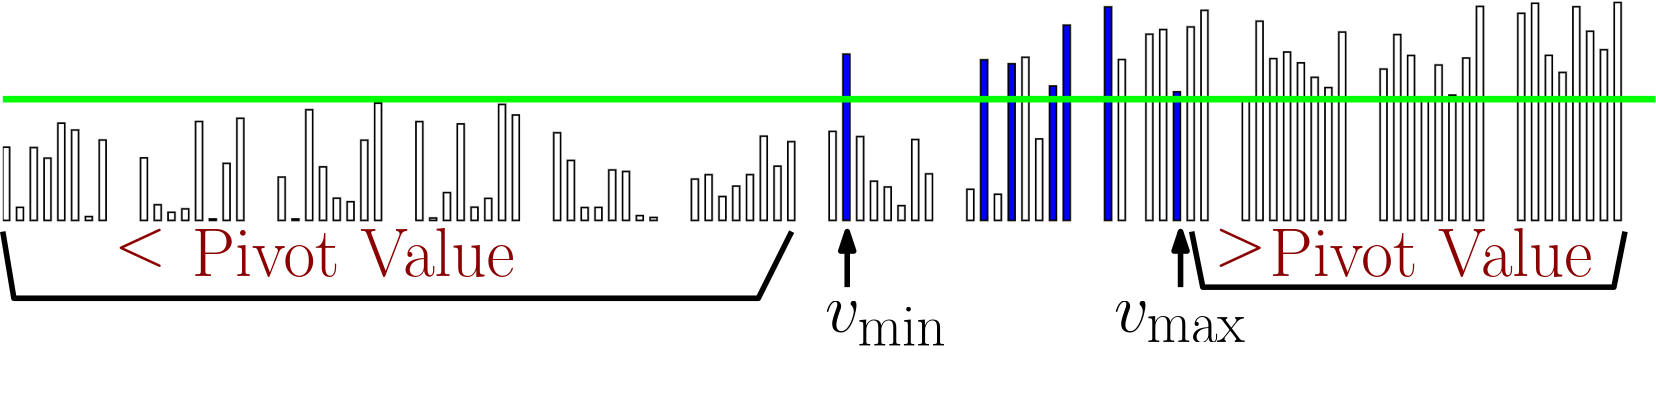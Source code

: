 <?xml version="1.0"?>
<!DOCTYPE ipe SYSTEM "ipe.dtd">
<ipe version="70212" creator="Ipe 7.2.12">
<info created="D:20191006115819" modified="D:20191006115819"/>
<bitmap id="1" width="2000" height="500" BitsPerComponent="8" ColorSpace="DeviceRGB" Filter="FlateDecode" length="13872" encoding="base64">
eNrt3U/offte1/ETVpPEwgQr4kKXIix0dO+gMkiCmkTR4IBWKESgFDQQgmY5CwIHQaEQgWIp
/AZRNCkIg6wG946UkghucIlIMCmxSSKtvvrlHPqx1977u/Z3fz7r9f68Hw/W6N7Ox/Vbf977
s57dc862AQAAAAAAAAAAAADQyP+9xyUCAAAAAGjrf9/jEn3uk5s+fPjgEgEAAAAAtKUhH71W
v2mPawUAAAAA0NxrQ/5tezTk3Wt1+Z9/+umnrhUAAAAAQHMasmsFAAAAAHCif35PlT+Ihuxa
AQAAAO/0V+5xiQBueE2s17z8t1X+IJkN+Q/fdNZZ6e0AAADArmVKEcCJU/TP7NHbn3VWaf8W
V70dAAAA2PVZb/8He4feDvCmKXqZWF/+E739WWf1Hy4knFXatQIAAABO91lv//DJJ9vHxwe9
HeCNU1Rvd1ab3g4AAADt6e1D/dBNmgwsM0X1dme16e0AAADQnt4+VOY/eRh4+hTV253VprcD
AABAe3r7UK9N5vJ/2a7JwGJTVG93VpveDgAAAO3p7UNpMtBkiurtzspsBwAAAPT2oTQZaDJF
03r7y//dP3jd7lkp22Y7AAAA8E56+1CaDDSZooG9/ca/PEJvN9sBAACAEfT2oTQZaDJFM3v7
yzn8p4/dOCtl22wHAAAA3klvH0qTgSZTNLa3v/2slG2zHQAAAHgnvX0oTQaaTFG9vdUUNdsB
AACAXXr7UJoMNJmienurKWq2AwAAALv09qE0GWgyRfX2VlPUbAcAAAB26e1DaTLQZIrq7a2m
qNkOAAAA7NLbh9JkoMkU1dtbTVGzHQAAANiltw+1RpN5Oc9/eJMbjSmqt7eaono7AAAAsEtv
H2qZ3v7JTW40pqje3mqK6u0AAADALr19qJV6+8s5/+ULejvo7Q2nqN4OAAAA7NLbh1qst7/9
Dwjdpqje3mqK6u0AAADALr19KL0dmkxRvb3VFNXbAQAA4HQ/eM8pZ6W3D6W3w/L09oZTVG8H
AACA031Wtved22T09kH0dmgy2/X2VlNUbwcAAIDTfVa2f3jv0NsL+JF7Lv8SvR2azHa9fRBn
BQAAAOzKLNt6+/FrdeDvUNDboclk0NsHcVYAAADALr19jTv4A3v0dmg+GfT2QZwVAAAAsEtv
H+qn73nWtVqgXx2lt8NzJ0PmWSnb1c8KAAAAWtHbh/rkpqfUD7397X9A6Dbb9fahs91ZAQAA
ALuf4Xr7IK/147v26O3vpLfDcydD5lmtUbZ/5p5TzgoAAAB4Or19qAn1Q29/+x+wrX9/j0u0
6mzX20Nm++sf8IYqvzgAAADAbXr7UHr7OHr70Ws1uvURONv19pDZ/voH/M49ejsAAACsRG8f
Sm8fR28/eq3+yB7Xau3ZrreHzPY580pvBwAAgNPp7W/3A/dc/iV6+zh6e8Nr9dV73Ov3TIbM
s9Lbx50VAAAA8HR6+/Gz2ndWKdLb3/4HbGuZa/XAO9h8tuvtg+jtAAAAwC69/ehZ/cgevX0+
vb3htXp9RL+0R29//2TIPCu9fdxZAQAAAE+ntx89q7RSpLe//Q/Y1mK9Pa0hu1YN55XeDgAA
AOzS24+eld4eQm9veK309urXSm8f+g7q7QAAAHA6vf3oWentIfT2htdKb69+rfT2oe+g3g4A
AACn09uPnpXeHkJvb3it9Pbq10pvH/oO6u0AAABwOr396Fnp7SH09obXSm+vfq309qHvoN4O
AAAAp9Pbj56V3h5Cb294rfT26tdKbx/6DurtAAAAcDq9/ehZ6e0h9PaG10pvr36t9Pah76De
DgAAAKfT24+eld4eQm9veK309urXSm8f+g7q7QAAAHA6vf3oWentIfT2htdKb69+rfT2oe+g
3g4AAACn09uPnpXeHkJvb3it9Pbq10pvH/oO6u0AAABwOr396Fnp7SH09obXSm+vfq309qHv
oN4OAAAAp9Pbj56V3h5Cb294rfT26tdKbx/6DurtAAAAcDq9/ehZ6e0h9PaG10pvr36t9Pah
76DeDgAAAKfT24+eld4eQm9veK309urXSm8f+g7q7QAAAHA6vf3oWentIfT2htdKb69+rfT2
oe+g3g4AAACn09uPnpXeHkJvb3it9Pbq10pvH/oO6u0AAABwOr396Fnp7SH09obXSm+vfq30
9kNL/bHrFp7tAAAAUJrefvSs9PYQenvDa6W3V79WevvRpa7R2wEAACCT3n70rPT2EHMa8i/d
41qFv4PNZ7vePsi03v7yF/7bjy0/2wEAAKA0vf3oWentIWb+85Cvca3y38Hms11vH2Rmb+82
2wEAAKA0vf3oWentIWb29m/e41qVeAebz3a9fRC9HQAA6Ozl++Jv3uQS0ZnefvSs9Pac2T6t
t7tWUfNKb697rfT2qKUAAADe0xlucInoTG8/elZ6e9Rs19tzrlXmO9h8tjfs7b92zymTQW8H
AABW8llvf/nW+NsXh95Od3r70bPS26Nmu96ec60y38Fvv2nhAtm2t8/5X1no7QAAQGf/X2/f
Lg69ne709qNnpbdHzXa9PedaJb+D1f+Nt3Ou1RpT9HWpb9ijt9vzAAAAT+wMejun+557Tjkr
vf3oWentUbNdb8+5Vsnv4M9dWL5ANu/taZNBbwcAAFaitxPis4a8T9muclZ6e9RsP/QH/MV7
XKsSU7Tn0/6lm55yrda4g3p79acdAACo0hn0dk73+sH7k3uU7UJnpbdHzfYH/oCH/v+89PbA
Kdr2aT/0zyTX24c+7Xo7AADQmd7e0PfdU6UzTDurBXr777hp4bKttx/9A37LHteqBE/7Vy/o
7ac87Xo7AADQmd7eUPI/uUVvH3RWE/6tiHp74GzXrwZdq+TZ7g4OetrXuIN6e/WnHQAAqPKV
qre38lmt/bG9Q2/fvVaL9Pb/eWH5sq1Avv8P6FrVmu3u4KCnfY07qLdXf9oBAIAqX6l6eyvL
/NO/m1+rB3r70M6gtwfOdv1q0LVKnu3u4KCnfY07qLdXf9oBAIAqX6l6eyt6+xrXSm+ve1bT
Zntav3r5T77ppirXKnm2e9oHPe1r3EG9vfrTDgAAVPlK1dtbmdCQX56rb7upVv3Q299+Vnp7
1GwP7O23/1UCVa5V8mz3tA962te4g3p79acdAACo8pWqt7cyp7cfrWp6+9Cz0tujzmrabM/s
7S//7S9f0NtXfdp/8p4qT/sad1Bvrz7bAQCAfHp7QxN7+8v/oZ+/OPT2E85Kb486q2mzPba3
v32pzGuVPNsz38FrnviLo7fnvIN6OwAA0Jne3tDc3v7W50pvH3pWenvUWU2b7Xr7oGuVPNsz
38Hv2aO3r/oO6u0AAEBnentDenvUtZpzVnp71FlNm+16+6BrlTzbF3gHM5/2Ne6g3l59tgMA
APn09ob09qhrNees9Paos5o22/X2Qdcqebbr7YMe0TXuoN5efbYDAAD59PaG9PaoazXnrPT2
qLOaNtv19kHXas5Z/Z2bFn4HM5/2abNdbw9ZCgAA4D1fqXp7K3p71LWac1Z6e9RZTZvtevug
azXx1/mqhd/BzKd92mzX20OWAgAAeN8Xvd7eiN4eda3mnJXeHnVW02a73j7oWs08q79xQW8/
5RGdNtv19pClAAAA3vOVqre3ordHXas5Z6W3R53VtNmutw+6Vm3v4Jx3MPNaTZvtenvdpx0A
AGDT21vS26Ou1Zyz0tujzmrabNfbB12rtndwzjuYea2mzfa0d/DH76k+ZPR2AABgxBe93t6K
3h51reacld4edVbTZrvePuhatb2Dc97BzGs1bbZn5uhrFhgyejsAADDii15vb0Vvj7pWc85K
b486q2mzXW8fdK3a3sE572DmtZo22zNz9Pfu0dsBAACufaXq7a3o7VHXas5Z6e1RZzVttuvt
g65V2zs45x3MvFbTZnuVHL38UgAAAO/5StXbW9Hbo67VnLPS26POatps19sHXau2d3DOO5h5
rabNdpG87tMOAACw6e0t6e1R12rOWentUWc1bbbr7YOuVds7OOcdzLxW02a7SF73aQcAANj0
9pb09qhrNees9Paos5o22xdIYX/3nlOuVds7OOcdzLxW02a7SF73aQcAANj09pb09qhrNees
9Paos5o225dJYdecVWvb3sE572DmtZo220Xyuk87AADApre3pLdHXas5Z6W3R53VtNm+TAr7
63v09lXfwcxrNW22i+R1n3YAAIBNb29Jb4+6VnPOSm+POqtps71nVZtwrdrewTnvYOa1mjbb
RfK6TzsAAMCmt7ekt0ddqzlnpbdHndW02a63D7pWbe/gnHcw81pNm+0ied2nHQAAYNPbW9Lb
o67VnLPS26POatps19sHXau2d3DOO5h5rabNdpG87tMOAACw6e0t6e1R12rOWentUWc1bbbr
7YOuVds7OOcdzLxW02a7SF73aQcAANj09pb09qhrNees9Paos5o22/X2Qdeq7R2c8w5mXqtp
s10kr/u0AwAAbHp7S3p71LWac1Z6e9RZTZvtevuga9X2Ds55BzOv1bTZLpLXfdoBAAA2vb0l
vT3qWs05K7096qymzXa9fdC1ansH57yDmddq2mwXyes+7QAAAJve3pLeHnWt5pyV3h51VtNm
u94+6Fq1vYNz3sHMazVttovkdZ92AACATW9vqW1vf1nq99x0yrWacwf19qizmjbb9fZB16rt
HZzzDmZeq2mzXSSv+7QDAABsentLnXv7Jzedcq3m3EG9Peqsps32nlXt/9zz/rNqewfnvIOZ
12rabBfJ6z7tAAAAm97eUvve/vJ/6L9dHHr7c85Kb4+a7Z2r2jVPOau2d3DOO5h5rabNdpG8
7tMOAACw6e0t6e1Hz0pvf/tZ6e1Rs71zVfute/T2Eu9g5rWaNttF8rpPOwAAwKa3t6S36+0j
OoPeHjjbVbVBS7W9g3PewcxrNW22ewfrPu0AAACb3t6S3q63j+gMenvgbFfVBi3V9g7OeQcz
r9W02e4drPu0AwAAbHp7S3q73j6iM+jtgbNdVRu0VNs7OOcdzLxW02a7d7Du0w4AALDp7S3p
7Xr7iM4wJ6R84aZTzip5tqtqg5ZqewfnTIbMazVttnsH6z7tAAAAm97ekt6ut4/oDNNCyg2n
nFXybFfVBi3V9g7OmQyZ12rabPcO1n3aAQAANr29Jb1dbx/RGSb29pf/9usXhyYz9rJbyh2c
Nhkyr9W02e4drPu0AwAAbHp7S3q73j6iM8zt7QOfK73dUneXansH50yGzGs1bbZ7B+s+7QAA
AJve3pLerreP6Ax6e+BsV9UGLdX2Ds6ZDL/7prMehmmz3TtY92kHAADY9PaW9Ha9fURn0NsD
Z7uqNmiptndw5mS4Rm/3Di4223d+0BwOh8PhcDgcDofD4XA4HA6Hw+FwOBwOh8PhcDgcDofD
4XA4HA6Hw+FwOBwOh8PhcDgcDofD4XA4HA6Hw+FwOBwOh8PhcDgcDofD4XA4HA6Hw+FwOBwO
h8PhcDgcDofD4XA4HA6Hw+FwOBwOh8PhcDgcDofD4XA4HA6Hw+FwOBwOh8PhcDgcDofD4XA4
HA6Hw+FwOBwOh8PhcDgcDofD4XA4HI2PDYBHfXLThw8fXCIATvHyG/Qbv0Wf7n0D/DqXaD2f
fvrp6wbk4o7/+sPw8t+e8ly9ntXlpuh1qXPPaui1mnMHj172h8/q0B187GEY/VxNuFYPf02c
eNktdcqvs8ues9S02e6yhywFQL7X2f7795jtJXzvTe4gUJfe3pDerreP6Ax6+4SviRMvu6VO
+XV22XOWmjbbXfaQpQDIZ7avcQf9HQrAevT2hvR2vX3EXlRvj/qaUNWGLjXt19llz1lq2mx3
2UOWAiCf2b7GHfzxC+4gUJ3e3pDerreP2Ivq7VFfE6ra0KWm/Tq77DlLTZvtLnvIUgDkM9vd
QYBMentDervePmIno7dH7UVVtaFLTft1dtlzlpo22132kKUAyGe2u4MAmfT2hvR2vX3ETkZv
j9qLqmpDl5r26+yy5yw1bba77CFLAZDPbHcHATLp7Q3p7Xr7iJ2M3h61F1XVhi417dfZZc9Z
atpsd9lDlgKo4t/cs/Cf3Wx3BwEy6e0N6e16+4idjN4etRdV1YYuNe3X2WXPWWrabHfZQ5YC
qPZFf9XCf3az3R0EyP511tsb0dv19hE7Gb09ai+qqg1datqvs8ues9S02e6yhywFUOuL/o/v
0ds9Hu4gwIm/znp7K3q73j5iJ6O3R+1FVbWhS037dXbZc5aaNttd9pClAGp90aftZDJ3yLiD
ADN/nfX2VvR2vX3ETkZvj9qLqmpDl8r8dnYHhy41bba77CFLAdT6otfbzXZ3ECDt11lvb0Vv
19tH7GT09qi9qKo2dKnMb2d3cOhS02a7yx6yFECtL3q93Wx3BwHSfp319lb0dr19xE5Gb4/a
i6pqQ5fK/HZ2B4cuNW22u+whSwHU+qLX2812dxAg7ddZb29Fb9fbR+xk9PaovaiqNnSpzG9n
d3DoUtNmu8seshRArS96vd1s73AHX/6TP3STSwpE/Trr7a3o7Xr7iL2o3p62F1XVxi2V+e3s
Dg5datpsd9lDlgKo9UWvt5vtHe7gZ9+DV7mkQNSvs97eit6ut4/Yi+rtgXtRVW3QUpnfzu7g
0KWmzXaXPWQpgFpf9Hq72d7hDn7+tP/HC/oVEPjrrLe3orfr7SP2onp75l7UUiOWyvx2dgeH
LjVttrvsIUsB1Pqi19vN9g53sPPTDlT8ddbbW9Hb9fYRe1G9vfpe1FJR+3aXPW2pabPdZQ9Z
Cqj4jfMd15012zP3DMsw27vdQb0dqPXrrLd324vq7Xr70/eienv1vailovbtLnvaUtNmu8se
shRQ9htnn96+JLO92x3U24Fav856e8u9qN6ut+vterul9HZLDfnFSZ6iltJkYOFvnJfX+Wc/
du5sz9wzLMNs73YH9Xag1q+z3t5wL6q36+2b3q63W0pvt9SYX5zkKWopTQYW/sZJm+2Ze4Zl
mO3d7qDeDtT6ddbbG+5F9Xa9fdPb9XZL6e2WimkyLnvUUsDtefXbrys0RVf6otfbc2b7t9/k
F2e9fTvAtV9nvb3bDllv19ufvhfV26vvRS0VtW932dOWyixF7mD12Q7Fvyay/knpenvUTiZz
hzzzrK7xi7Pevh3g2q+z3t5yh6y36+16u95uKb3dUilNxmWPWopD8+q33OQSrfo18XLr/9fH
yk3Rlb7o9fa0ffvPXTj3rH7hnlW/cQBO/HXW2xvukPV2vX3T2/V2S+ntloppMi571FIc319d
5RKt+jWxwBRd6R3U2+vu22eeVdr/6l5vB1bfIevt7XbIervevunterul9HZLVS5F7mD12b7S
18TLlfzVC74m1v6a0NvT3sGonUzmDtlZfesevR1g0K+z3t5wh6y36+2b3q63W0pvt1TlUuQO
Vp/tK31NqB8Nvyb0du/g6fT2bmflFweo9eustzfcIevtevumt+vtltLbLVW5FLmD1Wf7Sl8T
6kfDrwm93Tt4OmW721n5xQFq/Trr7Q13yHq73r7p7Xq7pfR2S1UuRe5g9dm+0teE+tHwa0Jv
9w6eTtnudlZ+cYBav856e8Mdst6ut296u95uKb3dUpVLkTtYfbav9DWhfjT8mtDbvYOnU7a7
nZVfHKDWr7Pe3nCHrLfr7ZverrdbSm+3VOVS5A5Wn+0rfU2oHw2/JvR27+DplO1uZ+UXB6j1
66y3N9wh6+16+6a36+2W0tstVbkUuYPVZ/tKXxOHLvtfusdVLfE1obfXfQeXoWx3Oyu9Haj1
66y3N9wh6+16+6a36+2W0tstVbkUuYPVZ/tKXxMPXPZrFu6ii31N6O1138FlKNvdzkpvB2r9
OuvtDXfIervevunterul9HZLVS5F7mD12b7S18QDl/0n9ujthb4m9Pa67+AylO1uZ6W3A2f5
hpue0q9YY4est+vtm96ut1tKb7dU5VLkDlaf7WtY5h1k6Lxqe1aZ7+AylO1uZxW7b/+Jm/xq
wDK/ONfo7Wx6u94+Zn+lt1ffi1oqbd/uskctlVmK3MHqs71t69Pb1/ia0NvrvoOL1Y/q+3Zn
tca+/Qa/GrDML86vXXhiv2KNHbLerrdvervebim93VKVS5E7WH22t219evsaXxN6e913cLH6
UX3f7qyW2bdf/uu/VTVo+4ujt7fdIevtevumt+vtltLbLVW5FLmD1Wd729ant6/xNaG3130H
29YPZ9XwG8c7CJw4r/T2hjtkvV1v3/R2vd1SerulKpcid7D6bF+D3t72a0Jvr/sOtq0fzqrh
N453EJ7oX9/jF+c9/Yo1dsh6u96+6e16u6X0dktVLkXuYPXZ3rb16e1rfE3o7XXfwbb1w1k1
/MbxDsLTn/ae/7aCCf3qu+/xBJbYIevtevumt+vtltLbLVW5FLmD1Wd729ant6/xNaG3130H
29YPZ9XwG8c7CE9/2v/EHr84z+pX19ghV9kh6+16+6a36+2W0tstVbkUuYPVZ3vb1qe3r/E1
obfXfQfb1g9n1fAbxzsInvYT59UD/eqn9tghF9oh6+16+6a36+2W0tstVbkUuYPVZ3vbLy+9
fY2vCb1d/ShXP5xVw28c7yB42k+cV2lddI6v3LP2DnmB3v7Fm576d3Po7UGlSG+Xwja93R2c
vlRmKXIHq8/2tl9ec/5XFj94kxs3eV61PSv14+1+9J5V9+3OquG+HfzilKO3H71W1yz85bVM
bz96B/X2ofsrvb36XtRS1fft7mBU60ueopbKme1tv7wm/l2NHf99Xpnzqu1ZqR/Hv3EO/HNr
le1uZ6W3g1+cs+jtR6/Vl/fo7U/6xpnRRb92YcC/rUBvDypFersUtunt7mB860ueopbKme1t
v7ym9faXpX74gvpxyrxqe1bqx9E7+P179HZntdi+Hfzi3HD7b1GsNa869/aGX16L9fYJT7ve
HlWK9HYpbNPb3cH41pc8RS3Vate3zLxSPwK/JvT2VvVjjd/Bzp1Bb/cOQpWnPfOfRqK3V//F
mbaT0dv19k1v19stpbdbqnIpcgerz/a2X156+xpfE3p7q/qxxu9g586gt3sHocrT/rrU5d+i
WHFe6e2tvrz0dr19xNOut1ffi1qq+r7dHYxqfclT1FKtdn3LzCv1I/BrQm9vVT/W+B3s3Bn0
du8gVHnaV5pXenurLy+9XW8f8bTr7dX3opaqvm93B6NaX/IUtVSrXd8y80r9CPya0Ntb1Y81
fgc7dwa93TsIVZ52vb36TkZv19v1dr3dXtRSerul6pYid7D6bG/75aW3r/E1obe3qh9r/A52
7gx6u3cQqjztenv1nYzerrfr7Xq7vail9HZL1S1F7mD12d72y0tvX+NrQm9vVT/W+B3s3Bn0
du8gVHna9fbqOxm9XW/X2/V2e1FL6e2WqluK3MHqs/3FF657yln9vXuqzCv1I/BrQm9vVT/W
+B3s3Bn0du8gVHna9fbqOxm9XW/X2/V2e1FL6e2WqluK3MHqs/3zE9v1xF/na84q23r7Gl8T
enur+rHG72DnzqC3ewehytOut1ffyejterverrfbi1pKb7dU3VLkDlaf7a8n9vULT/91/mt7
9HZmzqu2Z6X1Rf0Odu4Mert3EKo87Xp79Z2M3q636+16u72opfR2S9UtRe5g9dn+emJpv86Z
80r9CPya0Ntb1Y81fgc7dwa93TsIVZ52vb36TkZv19v1dr3dXtRSerul6pYid7D6bN/09qSz
Iuq5WuastL6o38HOnUFv9w5Claddb6++k9Hb9Xa9XW+3F7WU3m6puqXIHaw+2ze9PemsiHqu
ljkrrS/qd7BzZ9DbvYNQ5WnX26vvZPR2vV1v19vtRS2lt1uqbilyB6vP9k1vTzorop6rZc5K
64v6HezcGfR27yBUedr19uo7Gb1db9fb9XZ7UUvp7ZaqW4rcweqzfdPbk86KqOdqmbPS+qJ+
Bzt3Br3dOwhVnna9vfpORm/X2/V2vd1e1FJ6u6XqliJ3sPps3/T2pLMi6rla5qy0vqjfwc6d
QW/3DkKVp11vr76T0dv1dr1db7cXtZTebqm6pcgdrD7bN7096ayIeq6WOSutL+p3sHNn0Nu9
g1Dladfbq+9k9Ha9XW/X2+1FLaW3W6puKXIHq8/2TW9POiuinqtlzkrri/od7NwZ9HbvIFR5
2vX26jsZvV1v19v1dntRS+ntlqpbitzB6rN909uTzoqo52qZs9L6on4HO3cGvd07CFWedr29
+k5Gb9fb9Xa93V7UUnq7peqWInew+mzf9PaksyLquVrmrLS+qN/Bzp1Bb/cOQpWnXW+vvpPR
2/V2vV1vtxe1lN5uqbqlyB2sPtu3yN7+fTdVeQdjZ/u33FTra0Jvb1U/1vgd7NwZ9HbvIFR5
2vX26jsZvV1v19v1dntRS+ntlqpbitzB6rN9i+ztn9yktz9jh3xVra8Jvb1V/Vjjd7BzZ9Db
vYNQ5WnX26vvZPR2vV1v19vtRS2lt1uqbilyB6vP9i24t//YhVrvYPhs/8ULevuqZ6X1Rf0O
du4Mert3EKo87Xp79Z2M3q636+16u72opfR2S9UtRe5g9dm+Bff26u+gJpM2r9qelecqal51
7gx6e9q+/TuuW3he4Ren27zS26O+vObsZPR2vX3T2/V2S+ntlqpcitzB6rN909uHvYN6e9q8
antWnquoedW5M+jtgfv2a/R2mv/i6O3VdzJ6u96ut+vt9qKW0tstVbcUuYPVZ/umtw97B/X2
tHnV9qw8V1HzqnNn0Nsz9+0/+7Hl5xV+cbrNK7096strzk5Gb9fbN71db7eU3m6pyqXIHaw+
2ze9fdg7qLenzasHrtU/umnhr1TPVbd9u7Oyb+8zr/CL021e6e1RX15zdjJ6u96+6e16u6X0
dkvF7GRc9qilZo73NX6d9fa6ZzXnuXr0a+Iq/cpztSnbXfuV3g5r/+Lo7dUng96ut+vteru9
qKX0dkuF7GRc9qilZo73NX6d9fa6ZzXnuXr4Wv3FC/qV52qxfbuzsm/vM6/wi9NtXuntUV9e
c3Yyervevunterul9HZLxexkXPaopWaO9zV+nfX2umc157nSrzxXCfOqc2fQ26vv26HPL47e
Xn0y6O16u96ut9uLWkpvt1TITsZlj1pq5nhf49dZb697VnOeK/0q6rn6+j2r/g527gx6e/V9
OxT9xXn5f/yt1y3fZPT2qC+vOTsZvV1v3/R2vd1SerulYnYyLnvUUjPH+xq/znp73bOa81zp
V4F7hmsW/h3s3Bn09ur7dujzi6O3V58Merverrfr7failtLbLRWyk3HZo5aaOd7X+HXW2+ue
1ZznSr8K3DN8YY/evmpn0Nur79uh9C/Oy1/4Cx9r0mT09qgvrzk7Gb1db9/0dr3dUnq7pWJ2
Mi571FIzx/sav856e92zmvNc6VdaX8K86twZ9HbvIKz6lZo8r/T2qC+vOTsZvV1v3/R2vd1S
erulOnUGSwXu+vT2Qe+g3p42r/QrrS9hXnXuDHq7d/Cun7pnoz29Pa1fZdLb9Xa9XW+3F7WU
3m6pPp3BUoG7Pr190Duot6fNq7b9SuuLmledO4Pe7h18c2fI+jc70PAXR2+vvpPR2/V2vV1v
txe1lN5uqT6dwVKBuz69fdA7qLenzau2/Urri5pXnTuD3u4dfOM7+N17rp3VD920cFVrS29P
61eZ9Ha9XW/X2+1FLaW3W6pPZ7BU4K5Pbx/0DurtafOqbb/S+qLmVefOoLd7B8e9g9fo7X5x
NBm9PerLa84U1dv19k1v19stpbdbqlNnsFTgrk9vH/QO6u1p86ptv9L6ouZV586gt3sHx72D
f+vC8lWtLb09rV9l0tv1dr1db7cXtZTebqk+ncFSgbs+vX3QO6i3p82rtv1K64uaV507g97u
HezzDtLtKzV5Xuntb/wDfv9NtXbIervevunterul9HZLdfrGsVTg96DePugd1NvT5lXbfqX1
NWx9zirqG8c72PAdzPRXbzrrWv2Fm+zb8/tVpkev1VW1dsh6u96+6e16u6X0dkt1+saxVOD3
oN6eU2szZ3vy14TeHsLvYPV9u7Oyb/cOdpD5z7o/elZ6e1q/Sn7aH/gD/ugFvf2U50pv19v1
dlXNvt0d9I1jqdLfg3p7Tq3NnO3JXxN6ewi/g9X37c7Kvt072MHrtfr7FxLewX98wb69Sr9K
ftqrz/aHp6jerrdvervebim93VKdvnEsFfg9qLfn1NrM2Z78NaG3v/Fa/bnrXCv7dmdl3+4d
bEJn6Nlk9Pa6s/3hKaq36+2b3q63W0pvt1SnbxxLBX4P6u05tTZztid/TejtR/bt+1wr+3Zn
Zd/uHWxCZ+jZZPT2urP9Hbs+vV1v19v1dkvp7ZZq9I1jqcDvQb09p9Zmzvbkrwm9/dC1+qcf
c63s252Vfbt3sK5/co930GzX26vP9oenqN6ut296u95uKb3dUp2+cSwV+D2ot+fU2szZnvw1
obe7VlrfU/btzsq+3TtYzgN/75LO0LPJ6O11Z/s7JoPerrfr7X4HLaW3W6rRN46lAr8H9fac
Apk525O/JjRk10rre8q+3VnZt3sHy3n9A/75PTqD2T6zX2XS2/V2vV1v9ztoKb3dUn2+cSwV
+D2ot+cUyMzZnvw1oSG7VlrfU/btzsq+3TtYjs7QcN+e2a/+5E1m+ymTQW/X2ze93e+gpfR2
S3X6xrFU4Peg3p5TIDNn+zKdQb9yrfQrZ2Xf7h1chs7QcN+e3K+uMdtPmQx6u96+6e1+By2l
t1uq0zeOpQK/B/X2nAKZOduX6Qz6lWulXzkr+3bv4DJ0hob79uR+9a8umO0nTga9XW/f9Ha/
g5bS2y3V6RvHUoHfg3p7ToHMnO3LdAb9yrXSr5yVfbt3cBk6Q8N9u37VbbY/PBn0dr1909vN
K0vp7Zbq9I1jqcDvQb09p0BmzvZlOoN+5VrpV87Kvt07uAydoeG+Xb/qNtsfngx6u96+6e3m
laX0dkt1+saxVOD3oN6eUyAzZ/synUG/cq30K2dl3+4dXIbO0HDfrl91m+0PTwa9XW/f9Hbz
ylJ6u6U6feNYKvB7UG/PKZCZs32ZzqBfuVb6lbOyb/cOLiPzWr0s9Z3X2befMq/0q7qz/eHJ
oLfr7Zvebl5ZSm+3VKdvHEsFfg/q7TkFMnO2L9MZ9CvXqk/rc1bdmox3MHB/1fNafVaK9tm3
nzKvArvon77JbH/GO6i36+16u95uKb3dUo2+cSwV+D2ot+cUyMzZvkxn0K9cqz6tz1l1azLe
wcD9Vc9r9flSP/Mx+/YT51VqF73KbH//O6i36+2b3q63W0pvt1SnbxxLBX4P6u05BTJzti/T
GfQr16pP63NW3ZqMdzBwf9XzWtm3B86rzC768t/+iwt6+7PeQb1db9/0dr3dUnq7pTp941gq
8HvQl1dOgcyc7ct0Bv3KterT+pxVtybjHQzcX/W8VvbtgfMqtrcPnaLLzPZvvunaH1Bv19s3
vV1vt5TebqlO3ziWCvwe9OWVUyAzZ/synUG/cq36tD5n1bDJeAfT9lc9r5V9e+C80turz/ZD
/+wdvV1vLz3b9XY/qZve7g76xnEH9fZmz9WEKZo525fpDPqVa9Wn9Tmrnk3GOxi1v+p5rezb
A+eV3r7AbP+lC3r7s85Kb4+a7Xq7n9RNb3cHfeO4g3p7s+dqwhTNnO3LdAb9yrXq0/qcVdsm
4x3M2V/1vFb27YHzSm9vONv1dr1909v1dkvp7Zbq9I1jqcDvQV9eOQUyc7Yv0xn0K9eqT+ub
8+X1jdf5xlly3+4drP47qLf3bDJ6e8PZrrfr7Zvebi9qKb3dUp2+cSwV+D3oyyunQGbO9mU6
g37lWvVpfdO+vK7xjbPkvt07WP13UG/v2WT09oazXW/X2ze93V7UUnq7pTp941gq8HvQl1dO
gcyc7ct0Bv3KterT+mZ+ef3Kx3zjLLxv9w5W/x3U23s2Gb294Ww/VGt/7021niu9vfps19v9
pG56uzvoG8cd1NubPVcTpmjmbF+mM+hXrlWf1rfGl9cy3zjL7Nu9g9V/B/X2nvNKb2842x+o
tdfo7afMdr1db1fV9HZ30DeOO1j9e9CXV06BzJzty3QG/cq16tP69HZNxjuot7//Wv27e+zb
S8wrvb3hbH+g1v7XCxWfK729+he93u4nddPb3UHfOO6g3t7suZowRTNn+zKdQb9yrTRkvd2+
3Tu4jIn14yr79hLzSm9vONuH1lq9fcJs19v1dlVNb3cHfeO4g9W/B/X2nAKZOduX6Qz6VfVr
9ZV7tL7FvryW+cZZZt++xl50GdM2RX90j317oXmltzec7Xq73r7p7failtLbLdXpG8dSgd+D
entOgcyc7ct0Bv2q+rU6+s8X1ZCrz/bHzuqbrrNvtxddic12w3273h7Vr5Jnu96ut296u95u
Kb3dUp2+cSwV+D2ot+cUyMzZvkxn0K+qX6vXpb68R29f8svrHV+p++zb7UVXYrPdcN+ut0f1
q+TZrrfr7ZverrdbSm+3VKdvHEsFfg/q7TkFMnO2L9MZ9Kvq18o/I2Xcvn2Za/X5Ur/8Mft2
e9H12Gw33Lfr7VH9Knm26+16+6a36+2W0tst1ekbx1KB34N6e06BzJzty3QG/ar6tdLbx+3b
l7lW9u32ojn7K/t2+/aQJqO3N5ztervevunterul9HZLdfrGsVTg96DenlMgM2f7Mp1Bv6p+
rR5Y6os32bev10Xt2+1Fc/ZX9u327SFNRm9vONv1dr1909v1dkvp7Zbq9I1jqcDvQb09p0Bm
zvZlOoN+Vf1aPbpvv8q+fb0uat9uL5qzv7Jvt28PaTJ6e8PZrrfr7ZverrdbSm+3VKdvHEsF
fg/q7TkFMnO2L9MZ9Kvq1+rhpb52wb591S5q324vmrO/sm+3bw9pMnp7w9mut+vtm96ut1tK
b7dUp28cSwV+D+rtOQUyc7b/9D0a8nqz3Z6h2759mS5q324vmrO/sm8320OajN7ecLbr7Xr7
prfr7ZbS2y3V6RvHUoHfg3p7ToHM3rfv05CXnO32DN327ct0Uft2e9Gc/ZV9u9ke0mQW6O1f
u8dsn1lr9fYJs11v19v9Otu3u4O+cdzB6t+DentOgUye7d+1R0NedbbbM3Tbty/TRe3b7UVz
9lf27WZ7SJNZoLc/8L/90Nv1dr1db197tvt1tm+3lG8cS4V/Dx46q/9xj3fQbNeQXSuzfdPb
n3Gt/tk99u3h8+pX7ll7f2XfbraHNJllevsX95jt82ut3j5htuvtertfZ7PdHdz0dnew+Pfg
Q7+DV3kHzXYN2bUy2ze9/ZlfXuV/cZaZ7d92U5U7qLdbSm8v2tvNdr1db9fbzXYD2b7dUnq7
pRbu7b9zj3fQbH/Yv7xHb9fbzfa2vf3P7rFvP/EPeM21pb5xj95u32626+2ajN6ut+vteruf
VLPdZdfb3UG93Tuotw+9VqP/N5B6u96uyfh3c9i3v/8P+PMXvIP27ZZKbjJ6e8PZrrfr7Zve
rrdbyr7dUpWbjDu4wPegy55TIJeZ7Y+d1Z/ao7efMtvtGbrt2+0Z7Nu9g+V4B8320l3UbB86
2/V2vX3T2/V2S9m3W6pyk3EHF/gedNlzCuQys91ZVZ/t9gzd9u32DPbt3sFyvINme+kuarYP
ne16u96+6e16u6Xs2y1Vucm4gwt8D7rsOQVymdn+n+9Z9Q7q7WZ70X27PYN9u3ewHO+g2V66
i5rtQ2e73q63b3q73m4p+3ZLVW4y7uAC34Mue06BXGy2H/136untObPdnqHbvt2ewb7dO1iO
d9BsL91Fzfahs11v19s3vV1vt5R9u6UqNxl3cIHvQZc9p0AuNtv/wB69vcRst2fotm+3Z7Bv
9w6W4x0020t3UbN96GzX2/X2TW/X2y1l326pyk3GHVzge9BlzymQZnv1O6i3m+1F9+32DPbt
3sFyvINme+kuarYPne16u96+6e16u6Xs2y1Vucm4gwt8D7rsOQXSbK9+B/V2s73ovt2ewb69
z1L//R693VJ6u4dBb9fb9Xa9XW832+3blSL7dvt2vV1vN9v1dr3dbNfb7dtd9jd/0V+lt1tK
b/cw6O16u96ut+vtZrt9u1Jk327frrdPWOr33WS26+16u9mut3sYzPYqS/2uPXq7pfR2D4Pe
rrfr7Xq73m6227crRfbt9u16++SlrjHb9Xa93Wyvu2//yj3uoNnefKkvXWffbim93WzX2/V2
vV1v19vNdvt2vd2+3b5db394qf9ywWyvstSv3mO2e67aN5kD/4QNPxNme7elrrFvt5Tebrbr
7Xq73q636+1mu3273m7fbt+ut5vtbS/70L9DYZnZ/ptv8jqvum//8h530Gy31OdLffVj9u2W
0tvNdr1db9fb9Xa93Wy3b9fb7dvt23dP7MOFu3/Ay7/k7h9w9y+5ca0antXM2d72Dj7Q24ee
1czZXv1arTEZZu7bzXaz3R00291Bs/03+tWHi8MdXHm2793xJ1+rzOfqgbM6dK3m9vZRdzD5
FyftubJvN9vt2+3b7dvt29853g9VtQf+mQOH/i7sx1rfAmc1bba7gzlnNXHf7g5GnNXpg90d
NNvdQbPdHTTb3UGz3R1sO9v94pjtJoPZ7rmybzfb59z3a3av1ac3HVr/sb9k4bOaM9vdwaiz
Ovcddwfnn1XCTXcHzXZ30Gx3B812d9Bs91z1nO1+ccx2k8Fs91zZt5vtAAAAAAAAAAAAAAAA
AAAAAAAAAAAAAAAAAAAAAAAAAAAAAAAAAAAAAAAAAAAAAAAAAAAAAAAAAAAAAAAAAAAAAAAA
AAAAAAAAAAAAAAAAAAAAAAAAAAAAAAAAAAAAAAAAAAAAAAAAAAAAAAAAAAAAAAAAAAAAAAAA
AAAAAAAAAAAAAAAAAAAAAAAAAAAAAAAAAAAAAAAAAAAAAAAAAAAAAAAAAAAAAAAAAAAAAAAA
AAAAAAAAAAAAAAAAAAAAAAAAAAAAAAAAAAAAAAAAAAAAAAAAAAAAAAAAAAAAAAAAAAAAAAAA
AAAAAAAAAAAAAAAAAAAAAAAAAAAAAAAAAAAAAAAAAAAAAAAAAAAAAAAAAAAAAAAAAAAAAAAA
AAAAAAAAAAAAAAAAAAAAAAAAAAAAAAAAAAAAAAAAAAAAAAAAAAAAAAAAAAAAAAAAAAAAAAAA
AAAAAAAAAAAAAAAAAAAAAAAAAAAAAAAAAAAAAAAAAAAAAAAAAAAAAAAAAAAAAAAAAAAAAAAA
AAAAAAAAAAAAAAAAAAAAAAAAAAAAAAAAAAAAAAAAAAAAAAAAAAAAAAAAAAAAAAAAAAAAAAAA
AAAAAAAAAAAAAAAAAAAAAAAAAAAAAAAAAAAAAAAAAAAAAAAAAAAAAAAAAAAAAAAAAAAAAAAA
AAAAAAAAAAAAAAAAAAAAAAAAAAAAAAAAAAAAAAAAAAAAAAAAAAAAAAAAAAAAAAAAAAAAAAAA
AAAAAAAAAAAAAAAAAAAAAAAAAAAAAAAAAAAAAAAAAAAAAAAAAAAAAAAAAAAAAAAAAAAAAAAA
AAAAAAAAAAAAAAAAAAAAAAAAAAAAAAAAAAAAAAAAAAAAAAAAAAAAAAAAAAAAAAAAAAAAAAAA
AAAAAAAAAAAAAAAAAAAAAAAAAAAAAAAAAAAAAAAAAAAAAAAAAAAAAAAAAAAAAAAAAAAAAAAA
AAAAAAAAAAAAAAAAAAAAAAAAAAAAAAAAAAAAAAAAAAAAAAAAAAAAAAAAAAAAAAAAAAAAAAAA
AAAAAAAAAAAAAAAAAAAAAAAAAAAAAAAAAAAAAAAAAAAAAAAAAAAAAAAAAAAAAAAAAAAAAAAA
AAAAAAAAAAAAAAAAAAAAAAAAAAAAAAAAAAAAAAAAAAAAAAAAAAAAAAAAAAAAAAAAAAAAAAAA
AAAAAAAAAAAAAAAAAAAAAAAAAAAAAAAAAAAAAAAAAAAAAAAAAAAAAAAAAAAAAAAAAAAAAAAA
AAAAAAAAAAAAAAAAAAAAAAAAAAAAAAAAAAAAAAAAAAAAAAAAAAAAAAAAAAAAAAAAAAAAAAAA
AAAAAAAAAAAAAAAAAAAAAAAAAAAAAAAAAAAAAAAAAAAAAAAAAAAAAAAAAAAAAAAAAAAAAAAA
AAAAAAAAAAAAAAAAAAAAAAAAAAAAAAAAAAAAAAAAAAAAAAAAAAAAAAAAAAAAAAAAAAAAAAAA
AAAAAAAAAAAAAAAAAAAAAAAAAAAAAAAAAAAAAAAAAAAAAAAAAAAAAAAAAAAAAAAAAAAAAAAA
AAAAAAAAAAAAAAAAAAAAAAAAAAAAAAAAAAAAAAAAAAAAAAAAAAAAAAAAAAAAAAAAAAAAAAAA
AAAAAAAAAAAAAAAAAAAAAAAAAAAAAAAAAAAAAAAAAAAAAAAAAAAAAAAAAAAAAAAAAAAAAAAA
AAAAAAAAAAAAAAAAAAAAAAAAAAAAAAAAAAAAAAAAAAAAAAAAAAAAAAAAAAAAAAAAAAAAAAAA
AAAAAAAAAAAAAAAAAAAAAAAAAAAAAAAAAAAAAAAAAAAAAAAAAAAAAEBp/w8CPC7a
</bitmap>
<ipestyle name="basic">
<symbol name="arrow/arc(spx)">
<path stroke="sym-stroke" fill="sym-stroke" pen="sym-pen">
0 0 m
-1 0.333 l
-1 -0.333 l
h
</path>
</symbol>
<symbol name="arrow/farc(spx)">
<path stroke="sym-stroke" fill="white" pen="sym-pen">
0 0 m
-1 0.333 l
-1 -0.333 l
h
</path>
</symbol>
<symbol name="arrow/ptarc(spx)">
<path stroke="sym-stroke" fill="sym-stroke" pen="sym-pen">
0 0 m
-1 0.333 l
-0.8 0 l
-1 -0.333 l
h
</path>
</symbol>
<symbol name="arrow/fptarc(spx)">
<path stroke="sym-stroke" fill="white" pen="sym-pen">
0 0 m
-1 0.333 l
-0.8 0 l
-1 -0.333 l
h
</path>
</symbol>
<symbol name="mark/circle(sx)" transformations="translations">
<path fill="sym-stroke">
0.6 0 0 0.6 0 0 e
0.4 0 0 0.4 0 0 e
</path>
</symbol>
<symbol name="mark/disk(sx)" transformations="translations">
<path fill="sym-stroke">
0.6 0 0 0.6 0 0 e
</path>
</symbol>
<symbol name="mark/fdisk(sfx)" transformations="translations">
<group>
<path fill="sym-fill">
0.5 0 0 0.5 0 0 e
</path>
<path fill="sym-stroke" fillrule="eofill">
0.6 0 0 0.6 0 0 e
0.4 0 0 0.4 0 0 e
</path>
</group>
</symbol>
<symbol name="mark/box(sx)" transformations="translations">
<path fill="sym-stroke" fillrule="eofill">
-0.6 -0.6 m
0.6 -0.6 l
0.6 0.6 l
-0.6 0.6 l
h
-0.4 -0.4 m
0.4 -0.4 l
0.4 0.4 l
-0.4 0.4 l
h
</path>
</symbol>
<symbol name="mark/square(sx)" transformations="translations">
<path fill="sym-stroke">
-0.6 -0.6 m
0.6 -0.6 l
0.6 0.6 l
-0.6 0.6 l
h
</path>
</symbol>
<symbol name="mark/fsquare(sfx)" transformations="translations">
<group>
<path fill="sym-fill">
-0.5 -0.5 m
0.5 -0.5 l
0.5 0.5 l
-0.5 0.5 l
h
</path>
<path fill="sym-stroke" fillrule="eofill">
-0.6 -0.6 m
0.6 -0.6 l
0.6 0.6 l
-0.6 0.6 l
h
-0.4 -0.4 m
0.4 -0.4 l
0.4 0.4 l
-0.4 0.4 l
h
</path>
</group>
</symbol>
<symbol name="mark/cross(sx)" transformations="translations">
<group>
<path fill="sym-stroke">
-0.43 -0.57 m
0.57 0.43 l
0.43 0.57 l
-0.57 -0.43 l
h
</path>
<path fill="sym-stroke">
-0.43 0.57 m
0.57 -0.43 l
0.43 -0.57 l
-0.57 0.43 l
h
</path>
</group>
</symbol>
<symbol name="arrow/fnormal(spx)">
<path stroke="sym-stroke" fill="white" pen="sym-pen">
0 0 m
-1 0.333 l
-1 -0.333 l
h
</path>
</symbol>
<symbol name="arrow/pointed(spx)">
<path stroke="sym-stroke" fill="sym-stroke" pen="sym-pen">
0 0 m
-1 0.333 l
-0.8 0 l
-1 -0.333 l
h
</path>
</symbol>
<symbol name="arrow/fpointed(spx)">
<path stroke="sym-stroke" fill="white" pen="sym-pen">
0 0 m
-1 0.333 l
-0.8 0 l
-1 -0.333 l
h
</path>
</symbol>
<symbol name="arrow/linear(spx)">
<path stroke="sym-stroke" pen="sym-pen">
-1 0.333 m
0 0 l
-1 -0.333 l
</path>
</symbol>
<symbol name="arrow/fdouble(spx)">
<path stroke="sym-stroke" fill="white" pen="sym-pen">
0 0 m
-1 0.333 l
-1 -0.333 l
h
-1 0 m
-2 0.333 l
-2 -0.333 l
h
</path>
</symbol>
<symbol name="arrow/double(spx)">
<path stroke="sym-stroke" fill="sym-stroke" pen="sym-pen">
0 0 m
-1 0.333 l
-1 -0.333 l
h
-1 0 m
-2 0.333 l
-2 -0.333 l
h
</path>
</symbol>
<pen name="heavier" value="0.8"/>
<pen name="fat" value="1.2"/>
<pen name="ultrafat" value="2"/>
<symbolsize name="large" value="5"/>
<symbolsize name="small" value="2"/>
<symbolsize name="tiny" value="1.1"/>
<arrowsize name="large" value="10"/>
<arrowsize name="small" value="5"/>
<arrowsize name="tiny" value="3"/>
<color name="red" value="1 0 0"/>
<color name="green" value="0 1 0"/>
<color name="blue" value="0 0 1"/>
<color name="yellow" value="1 1 0"/>
<color name="orange" value="1 0.647 0"/>
<color name="gold" value="1 0.843 0"/>
<color name="purple" value="0.627 0.125 0.941"/>
<color name="gray" value="0.745"/>
<color name="brown" value="0.647 0.165 0.165"/>
<color name="navy" value="0 0 0.502"/>
<color name="pink" value="1 0.753 0.796"/>
<color name="seagreen" value="0.18 0.545 0.341"/>
<color name="turquoise" value="0.251 0.878 0.816"/>
<color name="violet" value="0.933 0.51 0.933"/>
<color name="darkblue" value="0 0 0.545"/>
<color name="darkcyan" value="0 0.545 0.545"/>
<color name="darkgray" value="0.663"/>
<color name="darkgreen" value="0 0.392 0"/>
<color name="darkmagenta" value="0.545 0 0.545"/>
<color name="darkorange" value="1 0.549 0"/>
<color name="darkred" value="0.545 0 0"/>
<color name="lightblue" value="0.678 0.847 0.902"/>
<color name="lightcyan" value="0.878 1 1"/>
<color name="lightgray" value="0.827"/>
<color name="lightgreen" value="0.565 0.933 0.565"/>
<color name="lightyellow" value="1 1 0.878"/>
<dashstyle name="dashed" value="[4] 0"/>
<dashstyle name="dotted" value="[1 3] 0"/>
<dashstyle name="dash dotted" value="[4 2 1 2] 0"/>
<dashstyle name="dash dot dotted" value="[4 2 1 2 1 2] 0"/>
<textsize name="large" value="\large"/>
<textsize name="Large" value="\Large"/>
<textsize name="LARGE" value="\LARGE"/>
<textsize name="huge" value="\huge"/>
<textsize name="Huge" value="\Huge"/>
<textsize name="small" value="\small"/>
<textsize name="footnote" value="\footnotesize"/>
<textsize name="tiny" value="\tiny"/>
<textstyle name="center" begin="\begin{center}" end="\end{center}"/>
<textstyle name="itemize" begin="\begin{itemize}" end="\end{itemize}"/>
<textstyle name="item" begin="\begin{itemize}\item{}" end="\end{itemize}"/>
<gridsize name="4 pts" value="4"/>
<gridsize name="8 pts (~3 mm)" value="8"/>
<gridsize name="16 pts (~6 mm)" value="16"/>
<gridsize name="32 pts (~12 mm)" value="32"/>
<gridsize name="10 pts (~3.5 mm)" value="10"/>
<gridsize name="20 pts (~7 mm)" value="20"/>
<gridsize name="14 pts (~5 mm)" value="14"/>
<gridsize name="28 pts (~10 mm)" value="28"/>
<gridsize name="56 pts (~20 mm)" value="56"/>
<anglesize name="90 deg" value="90"/>
<anglesize name="60 deg" value="60"/>
<anglesize name="45 deg" value="45"/>
<anglesize name="30 deg" value="30"/>
<anglesize name="22.5 deg" value="22.5"/>
<opacity name="10%" value="0.1"/>
<opacity name="30%" value="0.3"/>
<opacity name="50%" value="0.5"/>
<opacity name="75%" value="0.75"/>
<tiling name="falling" angle="-60" step="4" width="1"/>
<tiling name="rising" angle="30" step="4" width="1"/>
</ipestyle>
<page>
<layer name="alpha"/>
<view layers="alpha" active="alpha"/>
<image layer="alpha" rect="0 346.625 595 495.375" bitmap="1"/>
<text matrix="1 0 0 1 -88 -24" transformations="translations" pos="384 400" stroke="black" type="label" width="43.899" height="10.669" depth="5.02" valign="baseline" size="Huge" style="math">v_{\min}</text>
<path matrix="1 0 0 1 -80 0" stroke="black" pen="ultrafat" arrow="normal/normal">
384 392 m
384 408 l
384 412 l
</path>
<text matrix="1 0 0 1 16 -24" transformations="translations" pos="384 400" stroke="black" type="label" width="47.677" height="10.67" depth="3.72" valign="baseline" size="Huge" style="math">v_{\max}</text>
<path matrix="1 0 0 1 40 0" stroke="black" pen="ultrafat" arrow="normal/normal">
384 392 m
384 408 l
384 412 l
</path>
<text matrix="1 0 0 1 4 0" transformations="translations" pos="36 400" stroke="darkred" type="label" width="18.877" height="13.056" depth="0.66" valign="baseline" size="Huge" style="math">&lt; </text>
<text matrix="1 0 0 1 -16 -8" transformations="translations" pos="84 404" stroke="darkred" type="label" width="123.773" height="17.213" depth="0" valign="baseline" size="Huge">Pivot Value </text>
<text matrix="1 0 0 1 4 -4" transformations="translations" pos="432 404" stroke="darkred" type="label" width="18.877" height="13.056" depth="0.66" valign="baseline" size="Huge" style="math">&gt; </text>
<text matrix="1 0 0 1 -8 -12" transformations="translations" pos="464 408" stroke="darkred" type="label" width="116.29" height="17.213" depth="0" valign="baseline" size="Huge">Pivot Value</text>
<path stroke="black" pen="ultrafat">
428 412 m
432 392 l
580 392 l
584 412 l
584 412 l
</path>
<path stroke="black" pen="ultrafat">
0 412 m
4 388 l
272 388 l
284 412 l
284 412 l
</path>
</page>
</ipe>
